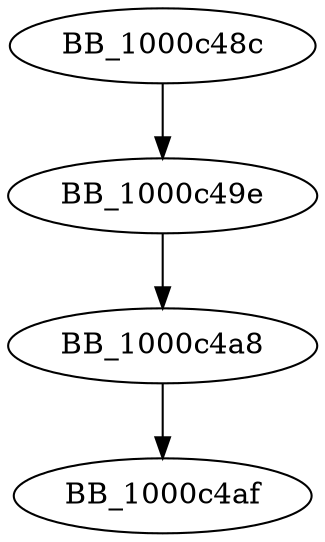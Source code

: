 DiGraph __invoke_watson{
BB_1000c48c->BB_1000c49e
BB_1000c49e->BB_1000c4a8
BB_1000c4a8->BB_1000c4af
}
